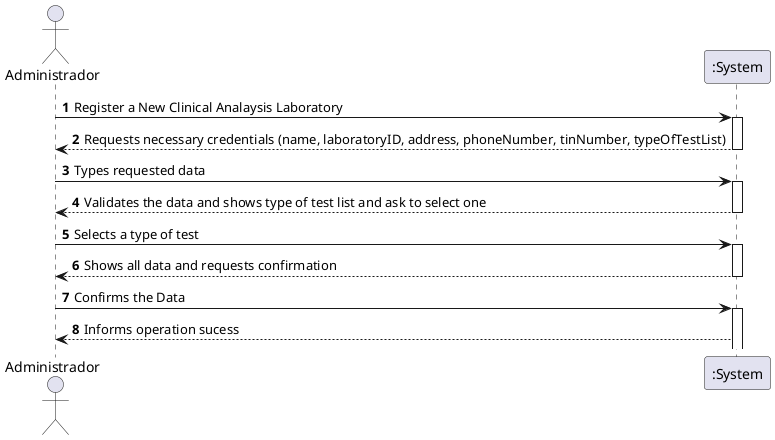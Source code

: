 @startuml
autonumber
'hide footbox
actor "Administrador" as ADMIN

participant ":System" as SYSTEM

ADMIN -> SYSTEM : Register a New Clinical Analaysis Laboratory
activate SYSTEM
SYSTEM --> ADMIN : Requests necessary credentials (name, laboratoryID, address, phoneNumber, tinNumber, typeOfTestList)
deactivate SYSTEM

ADMIN -> SYSTEM : Types requested data
activate SYSTEM
SYSTEM --> ADMIN : Validates the data and shows type of test list and ask to select one
deactivate SYSTEM

ADMIN -> SYSTEM : Selects a type of test
activate SYSTEM
SYSTEM --> ADMIN : Shows all data and requests confirmation
deactivate SYSTEM
ADMIN -> SYSTEM : Confirms the Data
activate SYSTEM
SYSTEM --> ADMIN : Informs operation sucess

@enduml